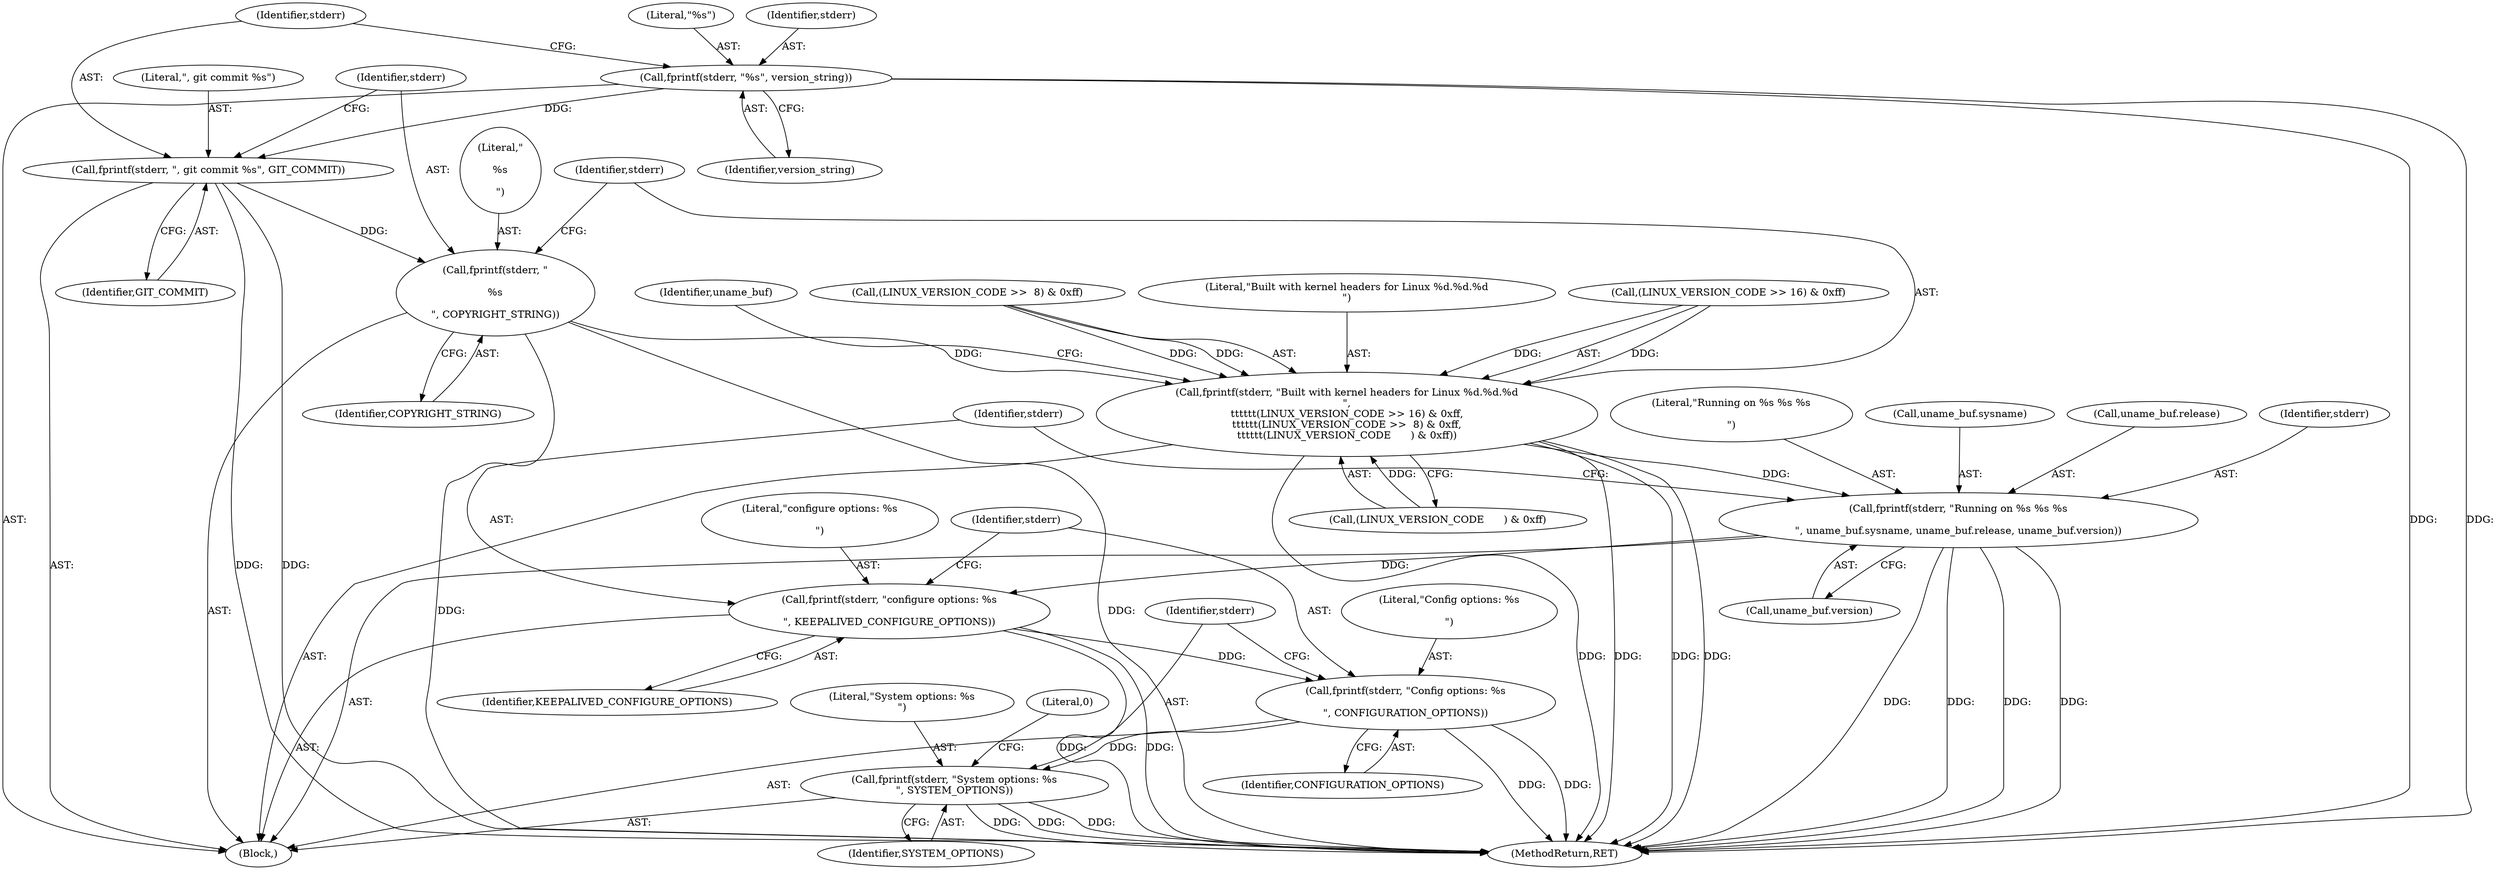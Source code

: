 digraph "0_keepalived_04f2d32871bb3b11d7dc024039952f2fe2750306@API" {
"1000201" [label="(Call,fprintf(stderr, \", git commit %s\", GIT_COMMIT))"];
"1000197" [label="(Call,fprintf(stderr, \"%s\", version_string))"];
"1000205" [label="(Call,fprintf(stderr, \"\n\n%s\n\n\", COPYRIGHT_STRING))"];
"1000209" [label="(Call,fprintf(stderr, \"Built with kernel headers for Linux %d.%d.%d\n\",\n\t\t\t\t\t\t(LINUX_VERSION_CODE >> 16) & 0xff,\n\t\t\t\t\t\t(LINUX_VERSION_CODE >>  8) & 0xff,\n\t\t\t\t\t\t(LINUX_VERSION_CODE      ) & 0xff))"];
"1000229" [label="(Call,fprintf(stderr, \"Running on %s %s %s\n\n\", uname_buf.sysname, uname_buf.release, uname_buf.version))"];
"1000241" [label="(Call,fprintf(stderr, \"configure options: %s\n\n\", KEEPALIVED_CONFIGURE_OPTIONS))"];
"1000245" [label="(Call,fprintf(stderr, \"Config options: %s\n\n\", CONFIGURATION_OPTIONS))"];
"1000249" [label="(Call,fprintf(stderr, \"System options: %s\n\", SYSTEM_OPTIONS))"];
"1000222" [label="(Call,(LINUX_VERSION_CODE      ) & 0xff)"];
"1000231" [label="(Literal,\"Running on %s %s %s\n\n\")"];
"1000200" [label="(Identifier,version_string)"];
"1000205" [label="(Call,fprintf(stderr, \"\n\n%s\n\n\", COPYRIGHT_STRING))"];
"1000242" [label="(Identifier,stderr)"];
"1000245" [label="(Call,fprintf(stderr, \"Config options: %s\n\n\", CONFIGURATION_OPTIONS))"];
"1000232" [label="(Call,uname_buf.sysname)"];
"1000229" [label="(Call,fprintf(stderr, \"Running on %s %s %s\n\n\", uname_buf.sysname, uname_buf.release, uname_buf.version))"];
"1000198" [label="(Identifier,stderr)"];
"1000235" [label="(Call,uname_buf.release)"];
"1000241" [label="(Call,fprintf(stderr, \"configure options: %s\n\n\", KEEPALIVED_CONFIGURE_OPTIONS))"];
"1000246" [label="(Identifier,stderr)"];
"1000249" [label="(Call,fprintf(stderr, \"System options: %s\n\", SYSTEM_OPTIONS))"];
"1000243" [label="(Literal,\"configure options: %s\n\n\")"];
"1000201" [label="(Call,fprintf(stderr, \", git commit %s\", GIT_COMMIT))"];
"1000254" [label="(Literal,0)"];
"1000747" [label="(MethodReturn,RET)"];
"1000244" [label="(Identifier,KEEPALIVED_CONFIGURE_OPTIONS)"];
"1000247" [label="(Literal,\"Config options: %s\n\n\")"];
"1000217" [label="(Call,(LINUX_VERSION_CODE >>  8) & 0xff)"];
"1000207" [label="(Literal,\"\n\n%s\n\n\")"];
"1000211" [label="(Literal,\"Built with kernel headers for Linux %d.%d.%d\n\")"];
"1000202" [label="(Identifier,stderr)"];
"1000209" [label="(Call,fprintf(stderr, \"Built with kernel headers for Linux %d.%d.%d\n\",\n\t\t\t\t\t\t(LINUX_VERSION_CODE >> 16) & 0xff,\n\t\t\t\t\t\t(LINUX_VERSION_CODE >>  8) & 0xff,\n\t\t\t\t\t\t(LINUX_VERSION_CODE      ) & 0xff))"];
"1000238" [label="(Call,uname_buf.version)"];
"1000197" [label="(Call,fprintf(stderr, \"%s\", version_string))"];
"1000250" [label="(Identifier,stderr)"];
"1000199" [label="(Literal,\"%s\")"];
"1000248" [label="(Identifier,CONFIGURATION_OPTIONS)"];
"1000210" [label="(Identifier,stderr)"];
"1000212" [label="(Call,(LINUX_VERSION_CODE >> 16) & 0xff)"];
"1000208" [label="(Identifier,COPYRIGHT_STRING)"];
"1000195" [label="(Block,)"];
"1000203" [label="(Literal,\", git commit %s\")"];
"1000251" [label="(Literal,\"System options: %s\n\")"];
"1000252" [label="(Identifier,SYSTEM_OPTIONS)"];
"1000206" [label="(Identifier,stderr)"];
"1000230" [label="(Identifier,stderr)"];
"1000204" [label="(Identifier,GIT_COMMIT)"];
"1000228" [label="(Identifier,uname_buf)"];
"1000201" -> "1000195"  [label="AST: "];
"1000201" -> "1000204"  [label="CFG: "];
"1000202" -> "1000201"  [label="AST: "];
"1000203" -> "1000201"  [label="AST: "];
"1000204" -> "1000201"  [label="AST: "];
"1000206" -> "1000201"  [label="CFG: "];
"1000201" -> "1000747"  [label="DDG: "];
"1000201" -> "1000747"  [label="DDG: "];
"1000197" -> "1000201"  [label="DDG: "];
"1000201" -> "1000205"  [label="DDG: "];
"1000197" -> "1000195"  [label="AST: "];
"1000197" -> "1000200"  [label="CFG: "];
"1000198" -> "1000197"  [label="AST: "];
"1000199" -> "1000197"  [label="AST: "];
"1000200" -> "1000197"  [label="AST: "];
"1000202" -> "1000197"  [label="CFG: "];
"1000197" -> "1000747"  [label="DDG: "];
"1000197" -> "1000747"  [label="DDG: "];
"1000205" -> "1000195"  [label="AST: "];
"1000205" -> "1000208"  [label="CFG: "];
"1000206" -> "1000205"  [label="AST: "];
"1000207" -> "1000205"  [label="AST: "];
"1000208" -> "1000205"  [label="AST: "];
"1000210" -> "1000205"  [label="CFG: "];
"1000205" -> "1000747"  [label="DDG: "];
"1000205" -> "1000747"  [label="DDG: "];
"1000205" -> "1000209"  [label="DDG: "];
"1000209" -> "1000195"  [label="AST: "];
"1000209" -> "1000222"  [label="CFG: "];
"1000210" -> "1000209"  [label="AST: "];
"1000211" -> "1000209"  [label="AST: "];
"1000212" -> "1000209"  [label="AST: "];
"1000217" -> "1000209"  [label="AST: "];
"1000222" -> "1000209"  [label="AST: "];
"1000228" -> "1000209"  [label="CFG: "];
"1000209" -> "1000747"  [label="DDG: "];
"1000209" -> "1000747"  [label="DDG: "];
"1000209" -> "1000747"  [label="DDG: "];
"1000209" -> "1000747"  [label="DDG: "];
"1000212" -> "1000209"  [label="DDG: "];
"1000212" -> "1000209"  [label="DDG: "];
"1000217" -> "1000209"  [label="DDG: "];
"1000217" -> "1000209"  [label="DDG: "];
"1000222" -> "1000209"  [label="DDG: "];
"1000209" -> "1000229"  [label="DDG: "];
"1000229" -> "1000195"  [label="AST: "];
"1000229" -> "1000238"  [label="CFG: "];
"1000230" -> "1000229"  [label="AST: "];
"1000231" -> "1000229"  [label="AST: "];
"1000232" -> "1000229"  [label="AST: "];
"1000235" -> "1000229"  [label="AST: "];
"1000238" -> "1000229"  [label="AST: "];
"1000242" -> "1000229"  [label="CFG: "];
"1000229" -> "1000747"  [label="DDG: "];
"1000229" -> "1000747"  [label="DDG: "];
"1000229" -> "1000747"  [label="DDG: "];
"1000229" -> "1000747"  [label="DDG: "];
"1000229" -> "1000241"  [label="DDG: "];
"1000241" -> "1000195"  [label="AST: "];
"1000241" -> "1000244"  [label="CFG: "];
"1000242" -> "1000241"  [label="AST: "];
"1000243" -> "1000241"  [label="AST: "];
"1000244" -> "1000241"  [label="AST: "];
"1000246" -> "1000241"  [label="CFG: "];
"1000241" -> "1000747"  [label="DDG: "];
"1000241" -> "1000747"  [label="DDG: "];
"1000241" -> "1000245"  [label="DDG: "];
"1000245" -> "1000195"  [label="AST: "];
"1000245" -> "1000248"  [label="CFG: "];
"1000246" -> "1000245"  [label="AST: "];
"1000247" -> "1000245"  [label="AST: "];
"1000248" -> "1000245"  [label="AST: "];
"1000250" -> "1000245"  [label="CFG: "];
"1000245" -> "1000747"  [label="DDG: "];
"1000245" -> "1000747"  [label="DDG: "];
"1000245" -> "1000249"  [label="DDG: "];
"1000249" -> "1000195"  [label="AST: "];
"1000249" -> "1000252"  [label="CFG: "];
"1000250" -> "1000249"  [label="AST: "];
"1000251" -> "1000249"  [label="AST: "];
"1000252" -> "1000249"  [label="AST: "];
"1000254" -> "1000249"  [label="CFG: "];
"1000249" -> "1000747"  [label="DDG: "];
"1000249" -> "1000747"  [label="DDG: "];
"1000249" -> "1000747"  [label="DDG: "];
}
